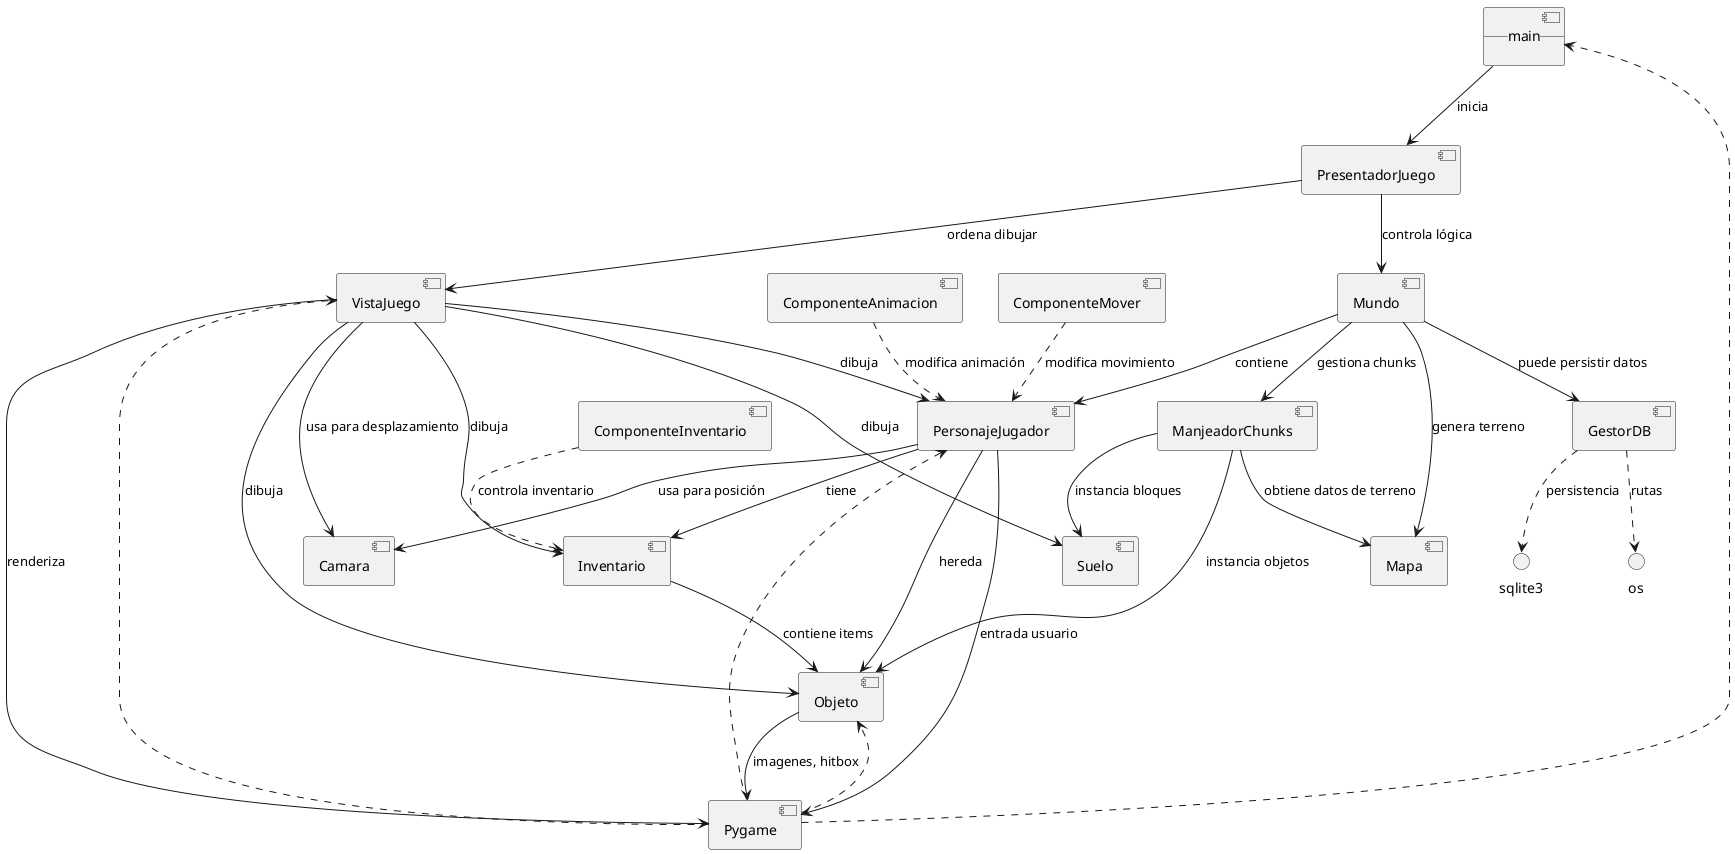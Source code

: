@startuml DiagramaComponente

' Componentes principales
[__main__] as Main
[PresentadorJuego]
[VistaJuego]
[Camara]
[Mundo]
[ManjeadorChunks]
[Mapa]
[PersonajeJugador]
[Inventario]
[GestorDB]
[Objeto]
[Suelo]
[Pygame]

' Relaciones de flujo principal
Main --> PresentadorJuego : inicia
PresentadorJuego --> Mundo : controla lógica
PresentadorJuego --> VistaJuego : ordena dibujar
VistaJuego --> Camara : usa para desplazamiento
VistaJuego --> Pygame : renderiza
VistaJuego --> Inventario : dibuja
VistaJuego --> PersonajeJugador : dibuja
VistaJuego --> Objeto : dibuja
VistaJuego --> Suelo : dibuja

Mundo --> ManjeadorChunks : gestiona chunks
Mundo --> Mapa : genera terreno
Mundo --> PersonajeJugador : contiene
Mundo --> GestorDB : puede persistir datos

ManjeadorChunks --> Mapa : obtiene datos de terreno
ManjeadorChunks --> Suelo : instancia bloques
ManjeadorChunks --> Objeto : instancia objetos

PersonajeJugador --> Inventario : tiene
PersonajeJugador --> Objeto : hereda
PersonajeJugador --> Camara : usa para posición
PersonajeJugador --> Pygame : entrada usuario

Inventario --> Objeto : contiene items

GestorDB ..> sqlite3 : persistencia
GestorDB ..> os : rutas

Objeto --> Pygame : imagenes, hitbox

' Componentes secundarios y dependencias
[ComponenteMover] ..> PersonajeJugador : modifica movimiento
[ComponenteAnimacion] ..> PersonajeJugador : modifica animación
[ComponenteInventario] ..> Inventario : controla inventario

' Relaciones de dependencias externas
Pygame ..> Main
Pygame ..> VistaJuego
Pygame ..> Objeto
Pygame ..> PersonajeJugador

@enduml
